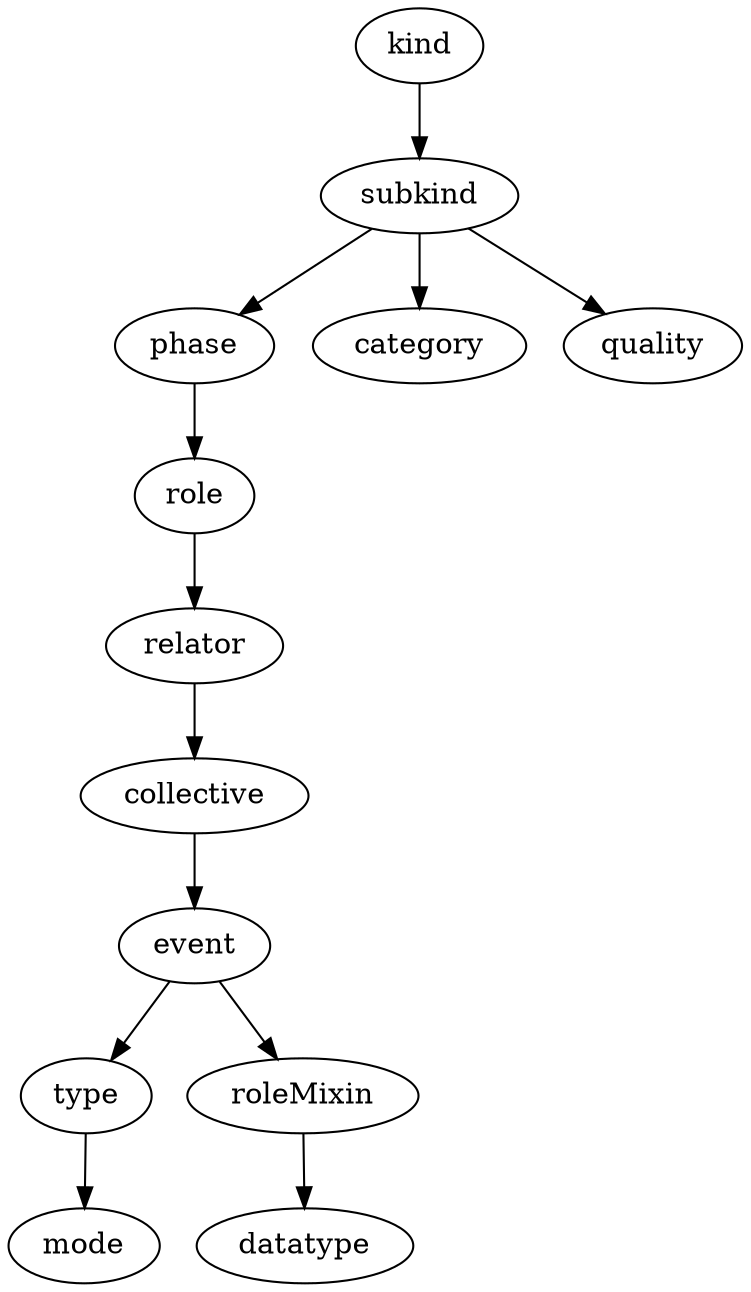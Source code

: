 strict digraph  {
kind;
subkind;
phase;
category;
quality;
role;
relator;
collective;
event;
type;
roleMixin;
mode;
datatype;
kind -> subkind;
subkind -> phase;
subkind -> category;
subkind -> quality;
phase -> role;
role -> relator;
relator -> collective;
collective -> event;
event -> type;
event -> roleMixin;
type -> mode;
roleMixin -> datatype;
}

